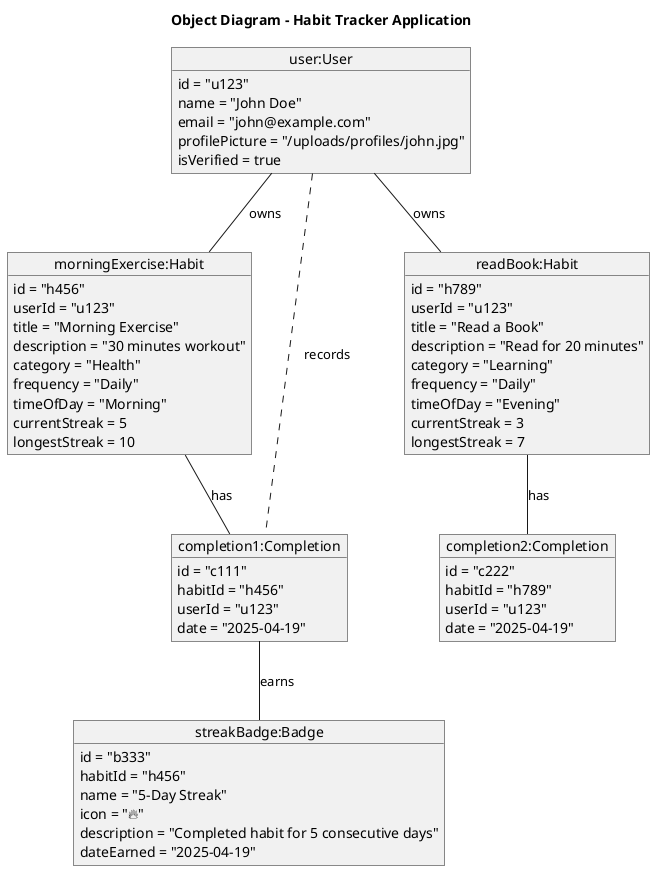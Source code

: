@startuml Object Diagram

title Object Diagram - Habit Tracker Application

' User Object
object "user:User" as user {
  id = "u123"
  name = "John Doe"
  email = "john@example.com"
  profilePicture = "/uploads/profiles/john.jpg"
  isVerified = true
}

' Habit Objects
object "morningExercise:Habit" as habit1 {
  id = "h456"
  userId = "u123"
  title = "Morning Exercise"
  description = "30 minutes workout"
  category = "Health"
  frequency = "Daily"
  timeOfDay = "Morning"
  currentStreak = 5
  longestStreak = 10
}

object "readBook:Habit" as habit2 {
  id = "h789"
  userId = "u123"
  title = "Read a Book"
  description = "Read for 20 minutes"
  category = "Learning"
  frequency = "Daily"
  timeOfDay = "Evening"
  currentStreak = 3
  longestStreak = 7
}

' Completion Objects
object "completion1:Completion" as completion1 {
  id = "c111"
  habitId = "h456"
  userId = "u123"
  date = "2025-04-19"
}

object "completion2:Completion" as completion2 {
  id = "c222"
  habitId = "h789"
  userId = "u123"
  date = "2025-04-19"
}

' Badge Object
object "streakBadge:Badge" as badge {
  id = "b333"
  habitId = "h456"
  name = "5-Day Streak"
  icon = "🔥"
  description = "Completed habit for 5 consecutive days"
  dateEarned = "2025-04-19"
}

' Relationships
user -- habit1 : owns
user -- habit2 : owns
habit1 -- completion1 : has
habit2 -- completion2 : has
completion1 -- badge : earns
user .. completion1 : records

@enduml